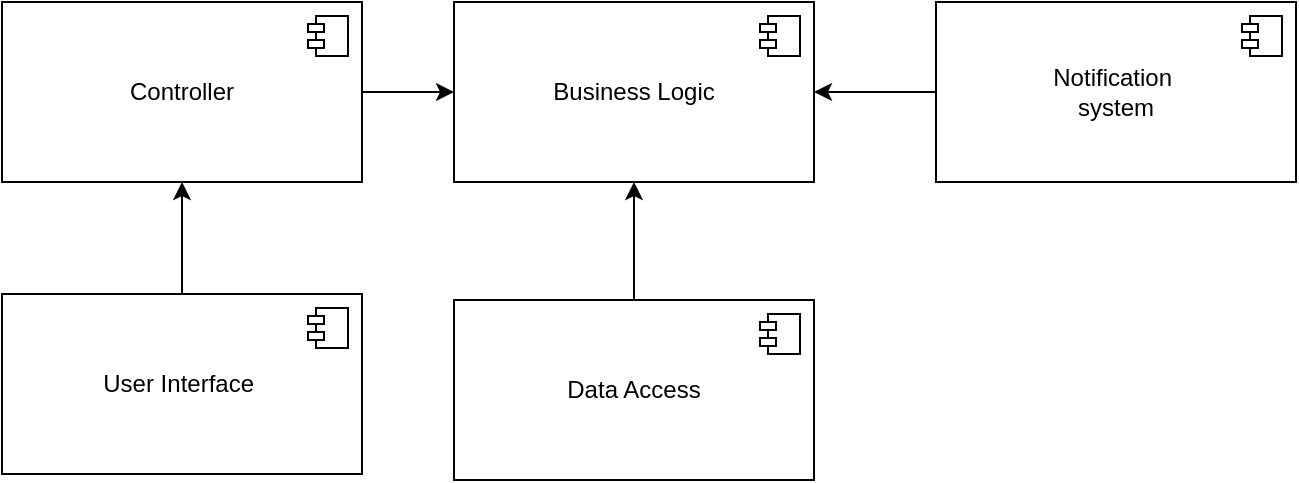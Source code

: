 <mxfile version="23.1.5" type="device">
  <diagram name="Страница — 1" id="4yH80kUzvXJpZru1wsrU">
    <mxGraphModel dx="913" dy="547" grid="0" gridSize="10" guides="1" tooltips="1" connect="1" arrows="1" fold="1" page="1" pageScale="1" pageWidth="827" pageHeight="1169" math="0" shadow="0">
      <root>
        <mxCell id="0" />
        <mxCell id="1" parent="0" />
        <mxCell id="zWoP8p3UHELozqPJixs7-2" value="Business Logic" style="html=1;dropTarget=0;whiteSpace=wrap;" vertex="1" parent="1">
          <mxGeometry x="457" y="303" width="180" height="90" as="geometry" />
        </mxCell>
        <mxCell id="zWoP8p3UHELozqPJixs7-3" value="" style="shape=module;jettyWidth=8;jettyHeight=4;" vertex="1" parent="zWoP8p3UHELozqPJixs7-2">
          <mxGeometry x="1" width="20" height="20" relative="1" as="geometry">
            <mxPoint x="-27" y="7" as="offset" />
          </mxGeometry>
        </mxCell>
        <mxCell id="zWoP8p3UHELozqPJixs7-4" value="Data Access" style="html=1;dropTarget=0;whiteSpace=wrap;" vertex="1" parent="1">
          <mxGeometry x="457" y="452" width="180" height="90" as="geometry" />
        </mxCell>
        <mxCell id="zWoP8p3UHELozqPJixs7-5" value="" style="shape=module;jettyWidth=8;jettyHeight=4;" vertex="1" parent="zWoP8p3UHELozqPJixs7-4">
          <mxGeometry x="1" width="20" height="20" relative="1" as="geometry">
            <mxPoint x="-27" y="7" as="offset" />
          </mxGeometry>
        </mxCell>
        <mxCell id="zWoP8p3UHELozqPJixs7-6" value="" style="endArrow=classic;html=1;rounded=0;entryX=0.5;entryY=1;entryDx=0;entryDy=0;exitX=0.5;exitY=0;exitDx=0;exitDy=0;edgeStyle=orthogonalEdgeStyle;" edge="1" parent="1" source="zWoP8p3UHELozqPJixs7-4" target="zWoP8p3UHELozqPJixs7-2">
          <mxGeometry width="50" height="50" relative="1" as="geometry">
            <mxPoint x="531" y="448" as="sourcePoint" />
            <mxPoint x="581" y="398" as="targetPoint" />
          </mxGeometry>
        </mxCell>
        <mxCell id="zWoP8p3UHELozqPJixs7-7" value="Notification&amp;nbsp;&lt;br&gt;system" style="html=1;dropTarget=0;whiteSpace=wrap;" vertex="1" parent="1">
          <mxGeometry x="698" y="303" width="180" height="90" as="geometry" />
        </mxCell>
        <mxCell id="zWoP8p3UHELozqPJixs7-8" value="" style="shape=module;jettyWidth=8;jettyHeight=4;" vertex="1" parent="zWoP8p3UHELozqPJixs7-7">
          <mxGeometry x="1" width="20" height="20" relative="1" as="geometry">
            <mxPoint x="-27" y="7" as="offset" />
          </mxGeometry>
        </mxCell>
        <mxCell id="zWoP8p3UHELozqPJixs7-9" value="" style="endArrow=classic;html=1;rounded=0;entryX=1;entryY=0.5;entryDx=0;entryDy=0;exitX=0;exitY=0.5;exitDx=0;exitDy=0;" edge="1" parent="1" source="zWoP8p3UHELozqPJixs7-7" target="zWoP8p3UHELozqPJixs7-2">
          <mxGeometry width="50" height="50" relative="1" as="geometry">
            <mxPoint x="531" y="448" as="sourcePoint" />
            <mxPoint x="581" y="398" as="targetPoint" />
          </mxGeometry>
        </mxCell>
        <mxCell id="zWoP8p3UHELozqPJixs7-10" value="User Interface&amp;nbsp;" style="html=1;dropTarget=0;whiteSpace=wrap;" vertex="1" parent="1">
          <mxGeometry x="231" y="449" width="180" height="90" as="geometry" />
        </mxCell>
        <mxCell id="zWoP8p3UHELozqPJixs7-11" value="" style="shape=module;jettyWidth=8;jettyHeight=4;" vertex="1" parent="zWoP8p3UHELozqPJixs7-10">
          <mxGeometry x="1" width="20" height="20" relative="1" as="geometry">
            <mxPoint x="-27" y="7" as="offset" />
          </mxGeometry>
        </mxCell>
        <mxCell id="zWoP8p3UHELozqPJixs7-13" value="Controller" style="html=1;dropTarget=0;whiteSpace=wrap;" vertex="1" parent="1">
          <mxGeometry x="231" y="303" width="180" height="90" as="geometry" />
        </mxCell>
        <mxCell id="zWoP8p3UHELozqPJixs7-14" value="" style="shape=module;jettyWidth=8;jettyHeight=4;" vertex="1" parent="zWoP8p3UHELozqPJixs7-13">
          <mxGeometry x="1" width="20" height="20" relative="1" as="geometry">
            <mxPoint x="-27" y="7" as="offset" />
          </mxGeometry>
        </mxCell>
        <mxCell id="zWoP8p3UHELozqPJixs7-15" value="" style="endArrow=classic;html=1;rounded=0;entryX=0;entryY=0.5;entryDx=0;entryDy=0;exitX=1;exitY=0.5;exitDx=0;exitDy=0;" edge="1" parent="1" source="zWoP8p3UHELozqPJixs7-13" target="zWoP8p3UHELozqPJixs7-2">
          <mxGeometry width="50" height="50" relative="1" as="geometry">
            <mxPoint x="529" y="497" as="sourcePoint" />
            <mxPoint x="579" y="447" as="targetPoint" />
          </mxGeometry>
        </mxCell>
        <mxCell id="zWoP8p3UHELozqPJixs7-19" value="" style="endArrow=classic;html=1;rounded=0;entryX=0.5;entryY=1;entryDx=0;entryDy=0;exitX=0.5;exitY=0;exitDx=0;exitDy=0;" edge="1" parent="1" source="zWoP8p3UHELozqPJixs7-10" target="zWoP8p3UHELozqPJixs7-13">
          <mxGeometry width="50" height="50" relative="1" as="geometry">
            <mxPoint x="513" y="435" as="sourcePoint" />
            <mxPoint x="563" y="385" as="targetPoint" />
          </mxGeometry>
        </mxCell>
      </root>
    </mxGraphModel>
  </diagram>
</mxfile>
